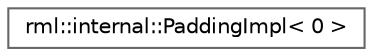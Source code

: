 digraph "类继承关系图"
{
 // LATEX_PDF_SIZE
  bgcolor="transparent";
  edge [fontname=Helvetica,fontsize=10,labelfontname=Helvetica,labelfontsize=10];
  node [fontname=Helvetica,fontsize=10,shape=box,height=0.2,width=0.4];
  rankdir="LR";
  Node0 [id="Node000000",label="rml::internal::PaddingImpl\< 0 \>",height=0.2,width=0.4,color="grey40", fillcolor="white", style="filled",URL="$structrml_1_1internal_1_1_padding_impl_3_010_01_4.html",tooltip=" "];
}
